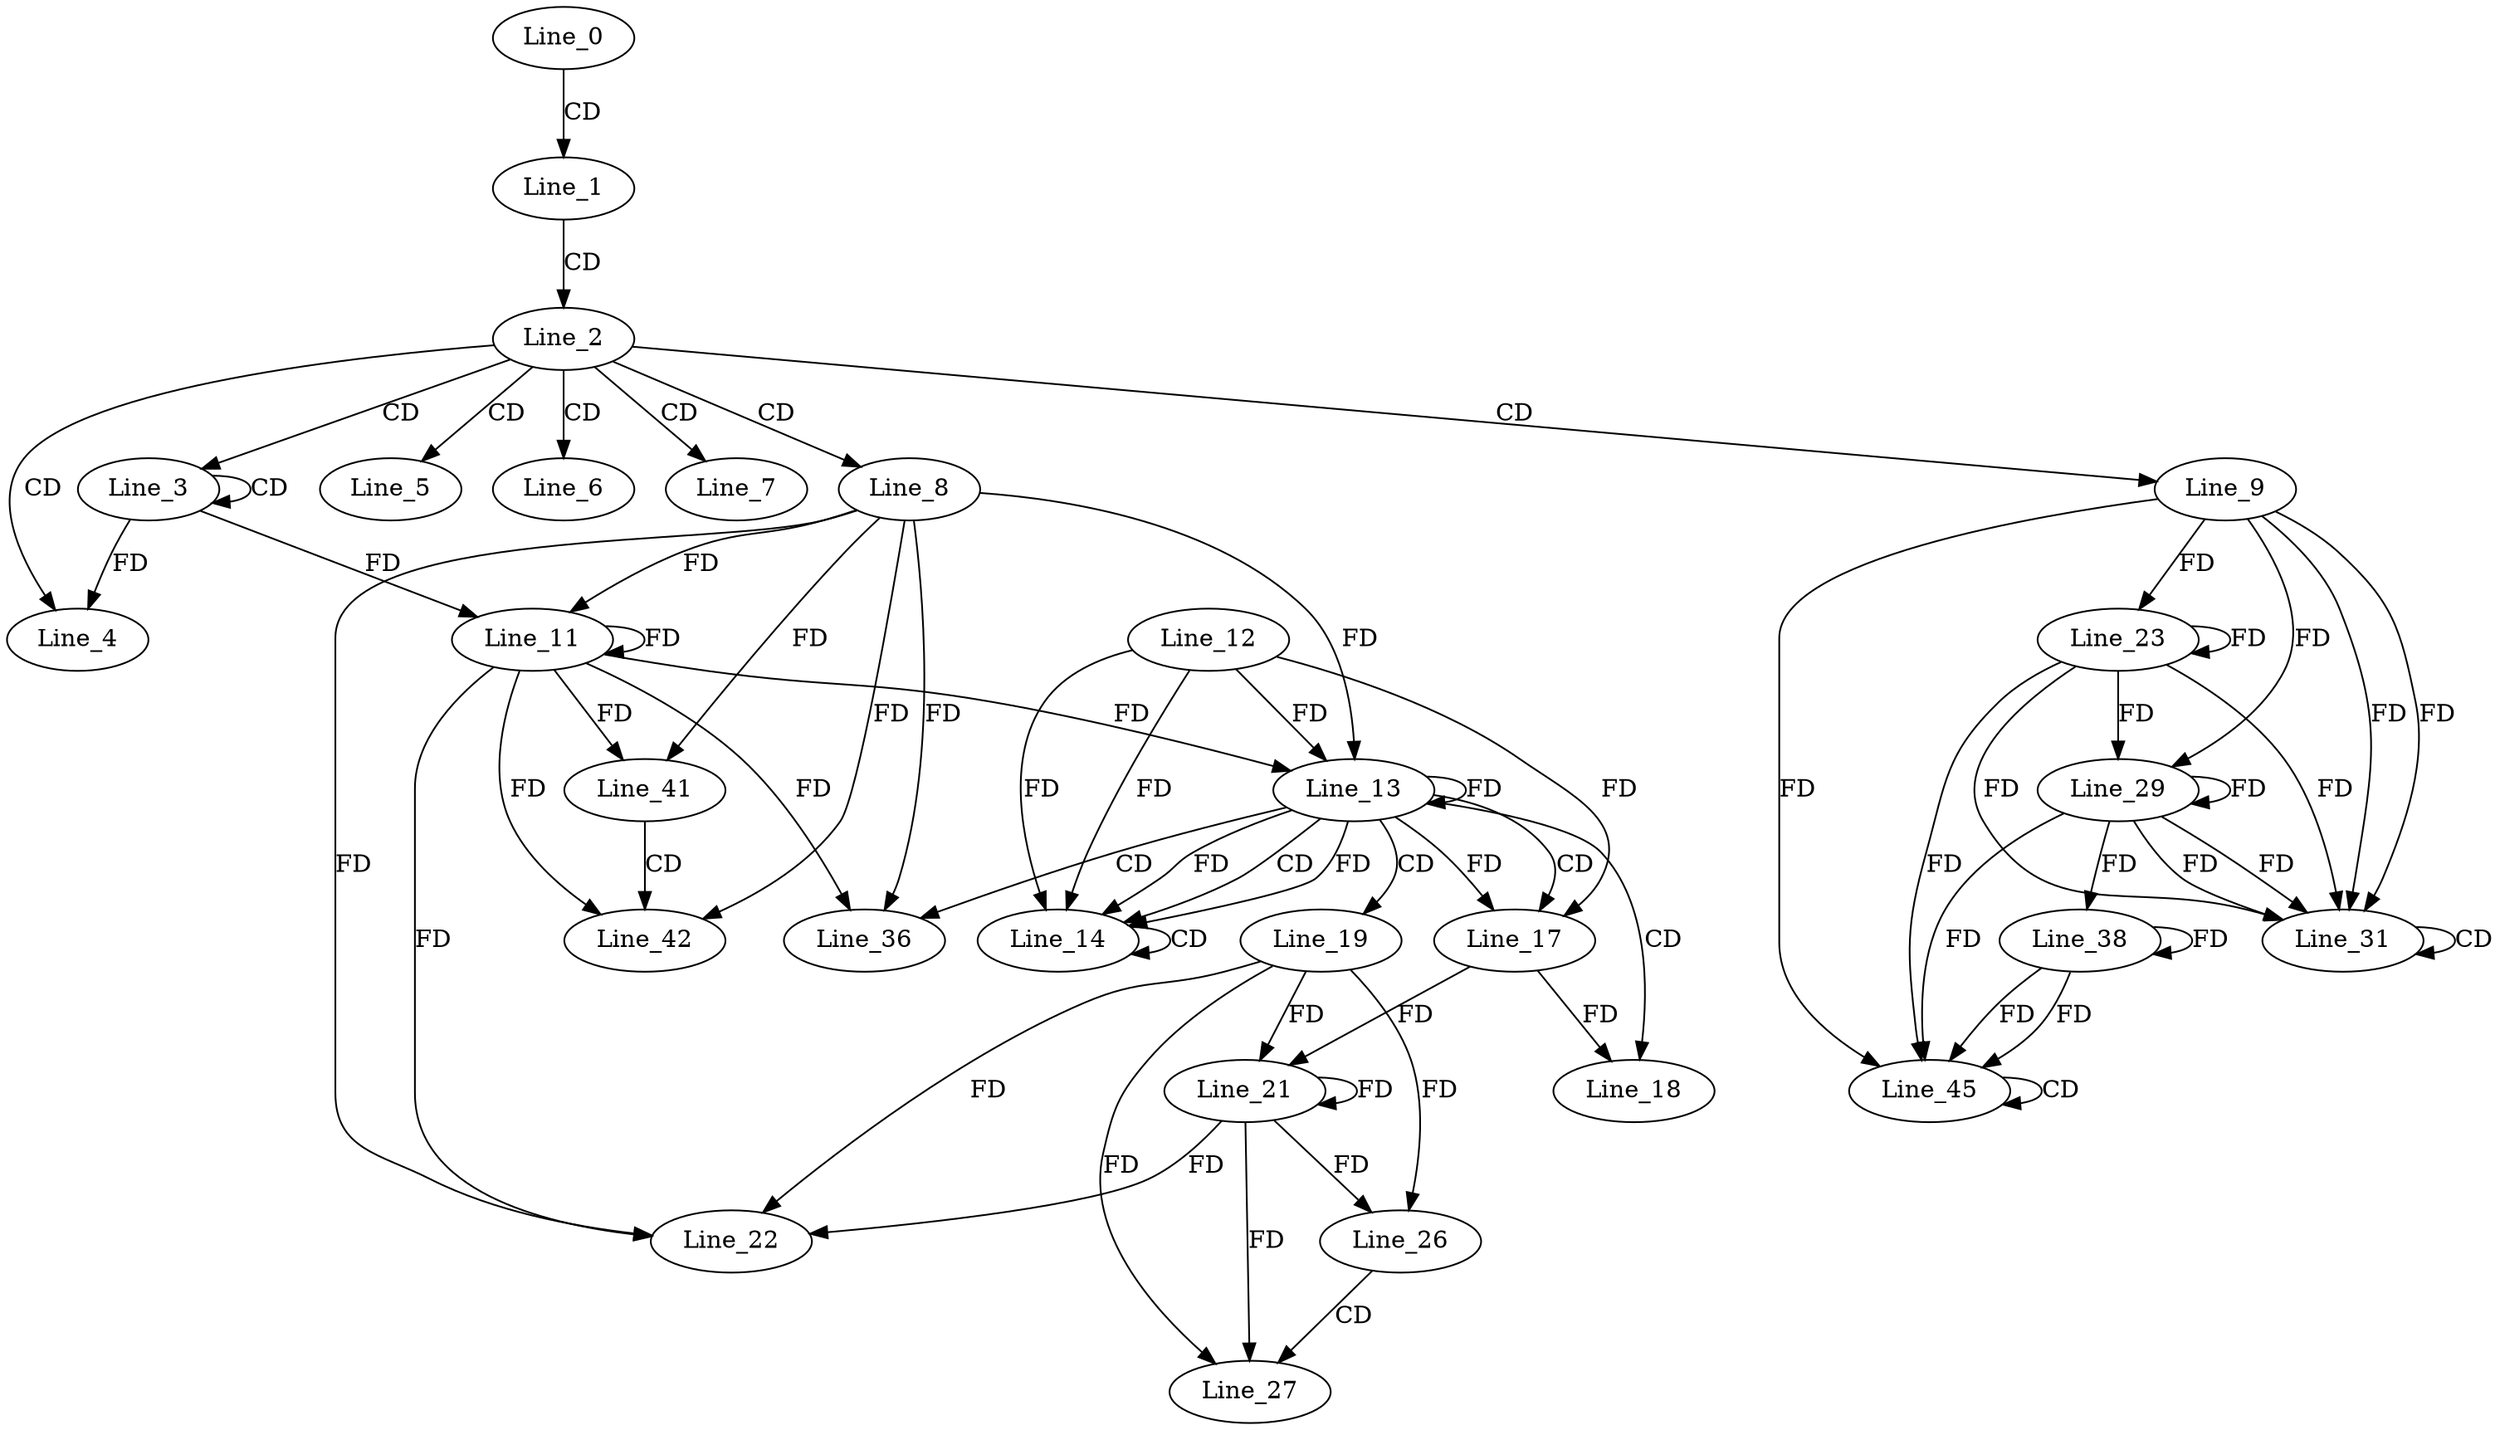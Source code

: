 digraph G {
  Line_0;
  Line_1;
  Line_2;
  Line_3;
  Line_3;
  Line_4;
  Line_5;
  Line_5;
  Line_6;
  Line_7;
  Line_7;
  Line_8;
  Line_9;
  Line_11;
  Line_11;
  Line_13;
  Line_12;
  Line_13;
  Line_13;
  Line_14;
  Line_14;
  Line_17;
  Line_17;
  Line_18;
  Line_18;
  Line_19;
  Line_21;
  Line_21;
  Line_22;
  Line_23;
  Line_26;
  Line_27;
  Line_29;
  Line_31;
  Line_31;
  Line_36;
  Line_38;
  Line_41;
  Line_42;
  Line_45;
  Line_45;
  Line_0 -> Line_1 [ label="CD" ];
  Line_1 -> Line_2 [ label="CD" ];
  Line_2 -> Line_3 [ label="CD" ];
  Line_3 -> Line_3 [ label="CD" ];
  Line_2 -> Line_4 [ label="CD" ];
  Line_3 -> Line_4 [ label="FD" ];
  Line_2 -> Line_5 [ label="CD" ];
  Line_2 -> Line_6 [ label="CD" ];
  Line_2 -> Line_7 [ label="CD" ];
  Line_2 -> Line_8 [ label="CD" ];
  Line_2 -> Line_9 [ label="CD" ];
  Line_8 -> Line_11 [ label="FD" ];
  Line_11 -> Line_11 [ label="FD" ];
  Line_3 -> Line_11 [ label="FD" ];
  Line_13 -> Line_13 [ label="FD" ];
  Line_12 -> Line_13 [ label="FD" ];
  Line_8 -> Line_13 [ label="FD" ];
  Line_11 -> Line_13 [ label="FD" ];
  Line_13 -> Line_14 [ label="CD" ];
  Line_13 -> Line_14 [ label="FD" ];
  Line_12 -> Line_14 [ label="FD" ];
  Line_14 -> Line_14 [ label="CD" ];
  Line_13 -> Line_14 [ label="FD" ];
  Line_12 -> Line_14 [ label="FD" ];
  Line_13 -> Line_17 [ label="CD" ];
  Line_13 -> Line_17 [ label="FD" ];
  Line_12 -> Line_17 [ label="FD" ];
  Line_13 -> Line_18 [ label="CD" ];
  Line_17 -> Line_18 [ label="FD" ];
  Line_13 -> Line_19 [ label="CD" ];
  Line_19 -> Line_21 [ label="FD" ];
  Line_21 -> Line_21 [ label="FD" ];
  Line_17 -> Line_21 [ label="FD" ];
  Line_8 -> Line_22 [ label="FD" ];
  Line_11 -> Line_22 [ label="FD" ];
  Line_19 -> Line_22 [ label="FD" ];
  Line_21 -> Line_22 [ label="FD" ];
  Line_23 -> Line_23 [ label="FD" ];
  Line_9 -> Line_23 [ label="FD" ];
  Line_19 -> Line_26 [ label="FD" ];
  Line_21 -> Line_26 [ label="FD" ];
  Line_26 -> Line_27 [ label="CD" ];
  Line_19 -> Line_27 [ label="FD" ];
  Line_21 -> Line_27 [ label="FD" ];
  Line_23 -> Line_29 [ label="FD" ];
  Line_29 -> Line_29 [ label="FD" ];
  Line_9 -> Line_29 [ label="FD" ];
  Line_23 -> Line_31 [ label="FD" ];
  Line_29 -> Line_31 [ label="FD" ];
  Line_9 -> Line_31 [ label="FD" ];
  Line_31 -> Line_31 [ label="CD" ];
  Line_23 -> Line_31 [ label="FD" ];
  Line_29 -> Line_31 [ label="FD" ];
  Line_9 -> Line_31 [ label="FD" ];
  Line_13 -> Line_36 [ label="CD" ];
  Line_8 -> Line_36 [ label="FD" ];
  Line_11 -> Line_36 [ label="FD" ];
  Line_29 -> Line_38 [ label="FD" ];
  Line_38 -> Line_38 [ label="FD" ];
  Line_8 -> Line_41 [ label="FD" ];
  Line_11 -> Line_41 [ label="FD" ];
  Line_41 -> Line_42 [ label="CD" ];
  Line_8 -> Line_42 [ label="FD" ];
  Line_11 -> Line_42 [ label="FD" ];
  Line_38 -> Line_45 [ label="FD" ];
  Line_45 -> Line_45 [ label="CD" ];
  Line_23 -> Line_45 [ label="FD" ];
  Line_29 -> Line_45 [ label="FD" ];
  Line_9 -> Line_45 [ label="FD" ];
  Line_38 -> Line_45 [ label="FD" ];
}
